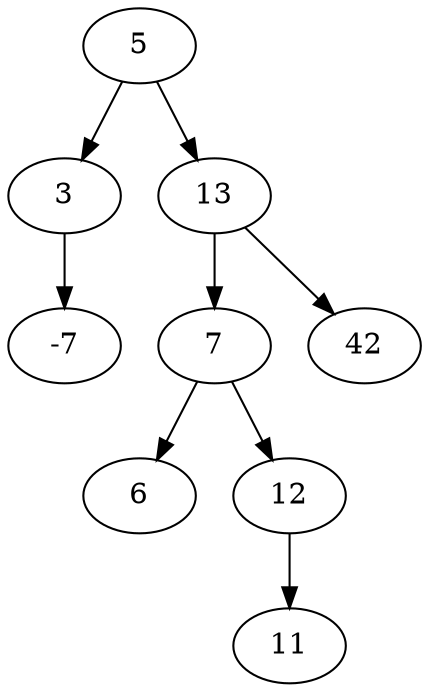 digraph bstree {
  graph [overlap=scale];
  5 -> 3 [len=2];
  5 -> 13 [len=2];
  3 -> -7 [len=2];
  13 -> 7 [len=2];
  13 -> 42 [len=2];
  7 -> 6 [len=2];
  7 -> 12 [len=2];
  12 -> 11 [len=2];
}

